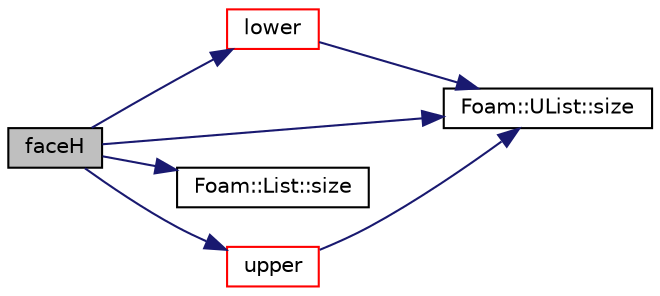 digraph "faceH"
{
  bgcolor="transparent";
  edge [fontname="Helvetica",fontsize="10",labelfontname="Helvetica",labelfontsize="10"];
  node [fontname="Helvetica",fontsize="10",shape=record];
  rankdir="LR";
  Node1120 [label="faceH",height=0.2,width=0.4,color="black", fillcolor="grey75", style="filled", fontcolor="black"];
  Node1120 -> Node1121 [color="midnightblue",fontsize="10",style="solid",fontname="Helvetica"];
  Node1121 [label="lower",height=0.2,width=0.4,color="red",URL="$a28105.html#aed8d4c3b9386a81ed7ff9f44cb736255"];
  Node1121 -> Node1124 [color="midnightblue",fontsize="10",style="solid",fontname="Helvetica"];
  Node1124 [label="Foam::UList::size",height=0.2,width=0.4,color="black",URL="$a26837.html#a47b3bf30da1eb3ab8076b5fbe00e0494",tooltip="Return the number of elements in the UList. "];
  Node1120 -> Node1125 [color="midnightblue",fontsize="10",style="solid",fontname="Helvetica"];
  Node1125 [label="Foam::List::size",height=0.2,width=0.4,color="black",URL="$a26833.html#a8a5f6fa29bd4b500caf186f60245b384",tooltip="Override size to be inconsistent with allocated storage. "];
  Node1120 -> Node1124 [color="midnightblue",fontsize="10",style="solid",fontname="Helvetica"];
  Node1120 -> Node1126 [color="midnightblue",fontsize="10",style="solid",fontname="Helvetica"];
  Node1126 [label="upper",height=0.2,width=0.4,color="red",URL="$a28105.html#a53e005fd695b53bc8dd07c670f533b39"];
  Node1126 -> Node1124 [color="midnightblue",fontsize="10",style="solid",fontname="Helvetica"];
}
